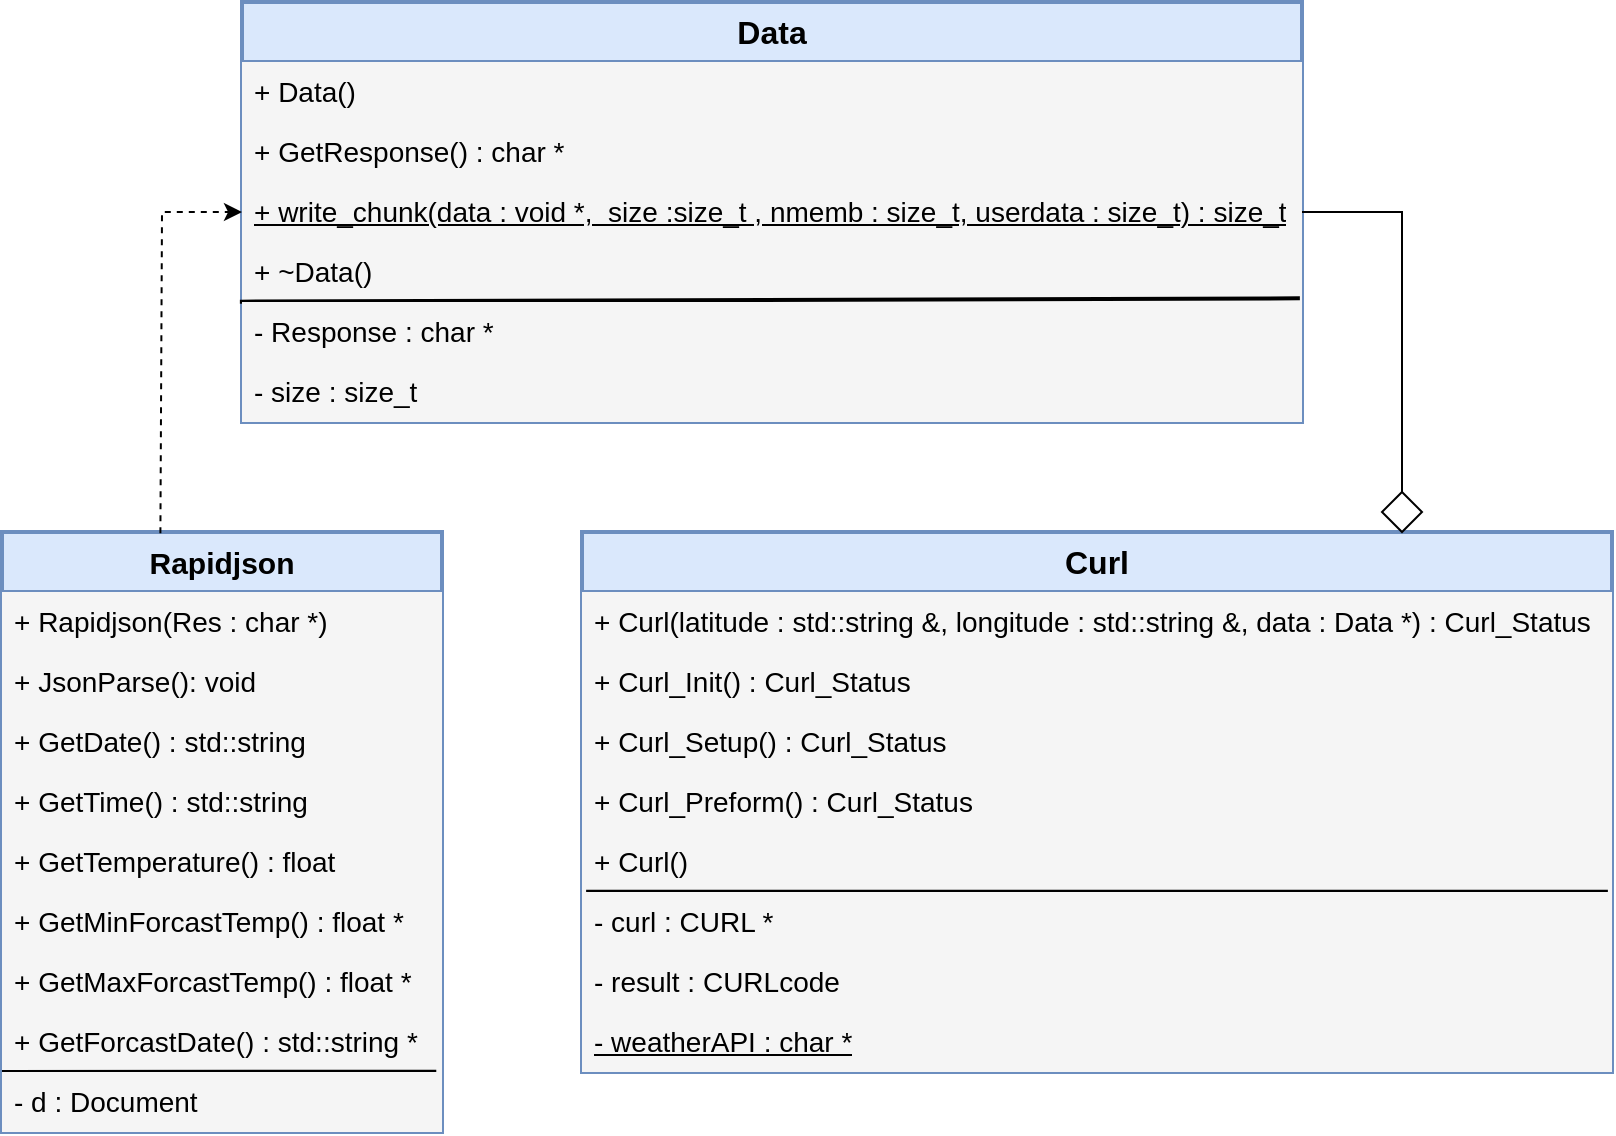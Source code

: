 <mxfile version="24.4.8" type="device">
  <diagram name="Page-1" id="SL3-pKhC1T-OUthzZoxt">
    <mxGraphModel dx="927" dy="573" grid="1" gridSize="10" guides="1" tooltips="1" connect="1" arrows="1" fold="1" page="1" pageScale="1" pageWidth="850" pageHeight="1100" math="0" shadow="0">
      <root>
        <mxCell id="0" />
        <mxCell id="1" parent="0" />
        <mxCell id="siNIbU0pzGiGCjO3MmFP-1" value="&lt;b&gt;&lt;font style=&quot;font-size: 15px;&quot;&gt;Rapidjson&lt;/font&gt;&lt;/b&gt;" style="swimlane;fontStyle=0;childLayout=stackLayout;horizontal=1;startSize=30;horizontalStack=0;resizeParent=1;resizeParentMax=0;resizeLast=0;collapsible=1;marginBottom=0;whiteSpace=wrap;html=1;fillColor=#dae8fc;strokeColor=#6c8ebf;strokeWidth=2;" vertex="1" parent="1">
          <mxGeometry x="60" y="315" width="220" height="300" as="geometry" />
        </mxCell>
        <mxCell id="siNIbU0pzGiGCjO3MmFP-2" value="+&amp;nbsp;Rapidjson(Res : char *)" style="text;strokeColor=none;fillColor=#f5f5f5;align=left;verticalAlign=middle;spacingLeft=4;spacingRight=4;overflow=hidden;points=[[0,0.5],[1,0.5]];portConstraint=eastwest;rotatable=0;whiteSpace=wrap;html=1;fontColor=#000000;fontSize=14;strokeWidth=2;" vertex="1" parent="siNIbU0pzGiGCjO3MmFP-1">
          <mxGeometry y="30" width="220" height="30" as="geometry" />
        </mxCell>
        <mxCell id="siNIbU0pzGiGCjO3MmFP-21" value="+&amp;nbsp;JsonParse(): void" style="text;strokeColor=none;fillColor=#f5f5f5;align=left;verticalAlign=middle;spacingLeft=4;spacingRight=4;overflow=hidden;points=[[0,0.5],[1,0.5]];portConstraint=eastwest;rotatable=0;whiteSpace=wrap;html=1;fontColor=#000000;fontSize=14;strokeWidth=2;" vertex="1" parent="siNIbU0pzGiGCjO3MmFP-1">
          <mxGeometry y="60" width="220" height="30" as="geometry" />
        </mxCell>
        <mxCell id="siNIbU0pzGiGCjO3MmFP-26" value="+ GetDate() : std::string" style="text;strokeColor=none;fillColor=#f5f5f5;align=left;verticalAlign=middle;spacingLeft=4;spacingRight=4;overflow=hidden;points=[[0,0.5],[1,0.5]];portConstraint=eastwest;rotatable=0;whiteSpace=wrap;html=1;fontColor=#000000;fontSize=14;strokeWidth=2;" vertex="1" parent="siNIbU0pzGiGCjO3MmFP-1">
          <mxGeometry y="90" width="220" height="30" as="geometry" />
        </mxCell>
        <mxCell id="siNIbU0pzGiGCjO3MmFP-25" value="+&amp;nbsp;GetTime() : std::string" style="text;strokeColor=none;fillColor=#f5f5f5;align=left;verticalAlign=middle;spacingLeft=4;spacingRight=4;overflow=hidden;points=[[0,0.5],[1,0.5]];portConstraint=eastwest;rotatable=0;whiteSpace=wrap;html=1;fontColor=#000000;fontSize=14;strokeWidth=2;" vertex="1" parent="siNIbU0pzGiGCjO3MmFP-1">
          <mxGeometry y="120" width="220" height="30" as="geometry" />
        </mxCell>
        <mxCell id="siNIbU0pzGiGCjO3MmFP-24" value="+&amp;nbsp;GetTemperature() : float" style="text;strokeColor=none;fillColor=#f5f5f5;align=left;verticalAlign=middle;spacingLeft=4;spacingRight=4;overflow=hidden;points=[[0,0.5],[1,0.5]];portConstraint=eastwest;rotatable=0;whiteSpace=wrap;html=1;fontColor=#000000;fontSize=14;strokeWidth=2;" vertex="1" parent="siNIbU0pzGiGCjO3MmFP-1">
          <mxGeometry y="150" width="220" height="30" as="geometry" />
        </mxCell>
        <mxCell id="siNIbU0pzGiGCjO3MmFP-23" value="+&amp;nbsp;GetMinForcastTemp() : float *" style="text;strokeColor=none;fillColor=#f5f5f5;align=left;verticalAlign=middle;spacingLeft=4;spacingRight=4;overflow=hidden;points=[[0,0.5],[1,0.5]];portConstraint=eastwest;rotatable=0;whiteSpace=wrap;html=1;fontColor=#000000;fontSize=14;strokeWidth=2;" vertex="1" parent="siNIbU0pzGiGCjO3MmFP-1">
          <mxGeometry y="180" width="220" height="30" as="geometry" />
        </mxCell>
        <mxCell id="siNIbU0pzGiGCjO3MmFP-22" value="+&amp;nbsp;GetMaxForcastTemp() : float *" style="text;strokeColor=none;fillColor=#f5f5f5;align=left;verticalAlign=middle;spacingLeft=4;spacingRight=4;overflow=hidden;points=[[0,0.5],[1,0.5]];portConstraint=eastwest;rotatable=0;whiteSpace=wrap;html=1;fontColor=#000000;fontSize=14;strokeWidth=2;" vertex="1" parent="siNIbU0pzGiGCjO3MmFP-1">
          <mxGeometry y="210" width="220" height="30" as="geometry" />
        </mxCell>
        <mxCell id="siNIbU0pzGiGCjO3MmFP-3" value="+&amp;nbsp;GetForcastDate() : std::string *" style="text;strokeColor=none;fillColor=#f5f5f5;align=left;verticalAlign=middle;spacingLeft=4;spacingRight=4;overflow=hidden;points=[[0,0.5],[1,0.5]];portConstraint=eastwest;rotatable=0;whiteSpace=wrap;html=1;fontColor=#000000;fontSize=14;strokeWidth=2;" vertex="1" parent="siNIbU0pzGiGCjO3MmFP-1">
          <mxGeometry y="240" width="220" height="30" as="geometry" />
        </mxCell>
        <mxCell id="siNIbU0pzGiGCjO3MmFP-39" value="" style="endArrow=none;html=1;rounded=0;strokeWidth=2;entryX=0.987;entryY=-0.006;entryDx=0;entryDy=0;entryPerimeter=0;" edge="1" parent="siNIbU0pzGiGCjO3MmFP-1" target="siNIbU0pzGiGCjO3MmFP-4">
          <mxGeometry width="50" height="50" relative="1" as="geometry">
            <mxPoint y="270" as="sourcePoint" />
            <mxPoint x="210" y="268" as="targetPoint" />
          </mxGeometry>
        </mxCell>
        <mxCell id="siNIbU0pzGiGCjO3MmFP-4" value="- d : Document" style="text;strokeColor=none;fillColor=#f5f5f5;align=left;verticalAlign=middle;spacingLeft=4;spacingRight=4;overflow=hidden;points=[[0,0.5],[1,0.5]];portConstraint=eastwest;rotatable=0;whiteSpace=wrap;html=1;fontColor=#000000;fontSize=14;strokeWidth=2;" vertex="1" parent="siNIbU0pzGiGCjO3MmFP-1">
          <mxGeometry y="270" width="220" height="30" as="geometry" />
        </mxCell>
        <mxCell id="siNIbU0pzGiGCjO3MmFP-5" value="&lt;font size=&quot;1&quot; style=&quot;&quot;&gt;&lt;b style=&quot;font-size: 16px;&quot;&gt;Curl&lt;/b&gt;&lt;/font&gt;" style="swimlane;fontStyle=0;childLayout=stackLayout;horizontal=1;startSize=30;horizontalStack=0;resizeParent=1;resizeParentMax=0;resizeLast=0;collapsible=1;marginBottom=0;whiteSpace=wrap;html=1;fillColor=#dae8fc;strokeColor=#6c8ebf;strokeWidth=2;" vertex="1" parent="1">
          <mxGeometry x="350" y="315" width="515" height="270" as="geometry" />
        </mxCell>
        <mxCell id="siNIbU0pzGiGCjO3MmFP-17" value="+ Curl(latitude : std::string &amp;amp;, longitude : std::string &amp;amp;, data : Data *) :&amp;nbsp;Curl_Status" style="text;strokeColor=none;fillColor=#f5f5f5;align=left;verticalAlign=middle;spacingLeft=4;spacingRight=4;overflow=hidden;points=[[0,0.5],[1,0.5]];portConstraint=eastwest;rotatable=0;whiteSpace=wrap;html=1;fontColor=#000000;fontSize=14;strokeWidth=2;" vertex="1" parent="siNIbU0pzGiGCjO3MmFP-5">
          <mxGeometry y="30" width="515" height="30" as="geometry" />
        </mxCell>
        <mxCell id="siNIbU0pzGiGCjO3MmFP-16" value="+ Curl_Init() : Curl_Status" style="text;strokeColor=none;fillColor=#f5f5f5;align=left;verticalAlign=middle;spacingLeft=4;spacingRight=4;overflow=hidden;points=[[0,0.5],[1,0.5]];portConstraint=eastwest;rotatable=0;whiteSpace=wrap;html=1;fontColor=#000000;fontSize=14;strokeWidth=2;" vertex="1" parent="siNIbU0pzGiGCjO3MmFP-5">
          <mxGeometry y="60" width="515" height="30" as="geometry" />
        </mxCell>
        <mxCell id="siNIbU0pzGiGCjO3MmFP-18" value="+ Curl_Setup() : Curl_Status" style="text;strokeColor=none;fillColor=#f5f5f5;align=left;verticalAlign=middle;spacingLeft=4;spacingRight=4;overflow=hidden;points=[[0,0.5],[1,0.5]];portConstraint=eastwest;rotatable=0;whiteSpace=wrap;html=1;fontColor=#000000;fontSize=14;strokeWidth=2;" vertex="1" parent="siNIbU0pzGiGCjO3MmFP-5">
          <mxGeometry y="90" width="515" height="30" as="geometry" />
        </mxCell>
        <mxCell id="siNIbU0pzGiGCjO3MmFP-19" value="+ Curl_Preform() : Curl_Status&amp;nbsp;" style="text;strokeColor=none;fillColor=#f5f5f5;align=left;verticalAlign=middle;spacingLeft=4;spacingRight=4;overflow=hidden;points=[[0,0.5],[1,0.5]];portConstraint=eastwest;rotatable=0;whiteSpace=wrap;html=1;fontColor=#000000;fontSize=14;strokeWidth=2;" vertex="1" parent="siNIbU0pzGiGCjO3MmFP-5">
          <mxGeometry y="120" width="515" height="30" as="geometry" />
        </mxCell>
        <mxCell id="siNIbU0pzGiGCjO3MmFP-20" value="+&amp;nbsp;Curl()" style="text;strokeColor=none;fillColor=#f5f5f5;align=left;verticalAlign=middle;spacingLeft=4;spacingRight=4;overflow=hidden;points=[[0,0.5],[1,0.5]];portConstraint=eastwest;rotatable=0;whiteSpace=wrap;html=1;fontColor=#000000;fontSize=14;strokeWidth=2;" vertex="1" parent="siNIbU0pzGiGCjO3MmFP-5">
          <mxGeometry y="150" width="515" height="30" as="geometry" />
        </mxCell>
        <mxCell id="siNIbU0pzGiGCjO3MmFP-38" value="" style="endArrow=none;html=1;rounded=0;strokeWidth=2;entryX=0.996;entryY=-0.006;entryDx=0;entryDy=0;entryPerimeter=0;exitX=0.004;exitY=-0.006;exitDx=0;exitDy=0;exitPerimeter=0;" edge="1" parent="siNIbU0pzGiGCjO3MmFP-5" source="siNIbU0pzGiGCjO3MmFP-6" target="siNIbU0pzGiGCjO3MmFP-6">
          <mxGeometry width="50" height="50" relative="1" as="geometry">
            <mxPoint y="182" as="sourcePoint" />
            <mxPoint x="530" y="180" as="targetPoint" />
          </mxGeometry>
        </mxCell>
        <mxCell id="siNIbU0pzGiGCjO3MmFP-6" value="-&amp;nbsp;curl : CURL *" style="text;strokeColor=none;fillColor=#f5f5f5;align=left;verticalAlign=middle;spacingLeft=4;spacingRight=4;overflow=hidden;points=[[0,0.5],[1,0.5]];portConstraint=eastwest;rotatable=0;whiteSpace=wrap;html=1;fontColor=#000000;fontSize=14;strokeWidth=2;" vertex="1" parent="siNIbU0pzGiGCjO3MmFP-5">
          <mxGeometry y="180" width="515" height="30" as="geometry" />
        </mxCell>
        <mxCell id="siNIbU0pzGiGCjO3MmFP-7" value="-&amp;nbsp;result : CURLcode" style="text;strokeColor=none;fillColor=#f5f5f5;align=left;verticalAlign=middle;spacingLeft=4;spacingRight=4;overflow=hidden;points=[[0,0.5],[1,0.5]];portConstraint=eastwest;rotatable=0;whiteSpace=wrap;html=1;fontColor=#000000;fontSize=14;strokeWidth=2;" vertex="1" parent="siNIbU0pzGiGCjO3MmFP-5">
          <mxGeometry y="210" width="515" height="30" as="geometry" />
        </mxCell>
        <mxCell id="siNIbU0pzGiGCjO3MmFP-8" value="&lt;u&gt;-&amp;nbsp;weatherAPI : char *&lt;/u&gt;" style="text;strokeColor=none;fillColor=#f5f5f5;align=left;verticalAlign=middle;spacingLeft=4;spacingRight=4;overflow=hidden;points=[[0,0.5],[1,0.5]];portConstraint=eastwest;rotatable=0;whiteSpace=wrap;html=1;fontColor=#000000;fontSize=14;strokeWidth=2;" vertex="1" parent="siNIbU0pzGiGCjO3MmFP-5">
          <mxGeometry y="240" width="515" height="30" as="geometry" />
        </mxCell>
        <mxCell id="siNIbU0pzGiGCjO3MmFP-9" value="&lt;font style=&quot;font-size: 16px;&quot;&gt;&lt;b&gt;Data&lt;/b&gt;&lt;/font&gt;" style="swimlane;fontStyle=0;childLayout=stackLayout;horizontal=1;startSize=30;horizontalStack=0;resizeParent=1;resizeParentMax=0;resizeLast=0;collapsible=1;marginBottom=0;whiteSpace=wrap;html=1;fillColor=#dae8fc;strokeColor=#6c8ebf;strokeWidth=2;" vertex="1" parent="1">
          <mxGeometry x="180" y="50" width="530" height="210" as="geometry" />
        </mxCell>
        <mxCell id="siNIbU0pzGiGCjO3MmFP-12" value="+ Data()" style="text;strokeColor=none;fillColor=#f5f5f5;align=left;verticalAlign=middle;spacingLeft=4;spacingRight=4;overflow=hidden;points=[[0,0.5],[1,0.5]];portConstraint=eastwest;rotatable=0;whiteSpace=wrap;html=1;fontColor=#000000;fontSize=14;strokeWidth=2;" vertex="1" parent="siNIbU0pzGiGCjO3MmFP-9">
          <mxGeometry y="30" width="530" height="30" as="geometry" />
        </mxCell>
        <mxCell id="siNIbU0pzGiGCjO3MmFP-13" value="+&amp;nbsp;GetResponse() : char *" style="text;strokeColor=none;fillColor=#f5f5f5;align=left;verticalAlign=middle;spacingLeft=4;spacingRight=4;overflow=hidden;points=[[0,0.5],[1,0.5]];portConstraint=eastwest;rotatable=0;whiteSpace=wrap;html=1;fontColor=#000000;fontSize=14;strokeWidth=2;" vertex="1" parent="siNIbU0pzGiGCjO3MmFP-9">
          <mxGeometry y="60" width="530" height="30" as="geometry" />
        </mxCell>
        <mxCell id="siNIbU0pzGiGCjO3MmFP-14" value="&lt;u style=&quot;font-size: 14px;&quot;&gt;+ write_chunk(data : void *,&amp;nbsp; size :size_t , nmemb : size_t, userdata : size_t) :&amp;nbsp;size_t&lt;/u&gt;" style="text;strokeColor=none;fillColor=#f5f5f5;align=left;verticalAlign=middle;spacingLeft=4;spacingRight=4;overflow=hidden;points=[[0,0.5],[1,0.5]];portConstraint=eastwest;rotatable=0;whiteSpace=wrap;html=1;fontColor=#000000;fontSize=14;strokeWidth=2;" vertex="1" parent="siNIbU0pzGiGCjO3MmFP-9">
          <mxGeometry y="90" width="530" height="30" as="geometry" />
        </mxCell>
        <mxCell id="siNIbU0pzGiGCjO3MmFP-31" value="" style="endArrow=none;html=1;rounded=0;strokeWidth=2;" edge="1" parent="siNIbU0pzGiGCjO3MmFP-9">
          <mxGeometry width="50" height="50" relative="1" as="geometry">
            <mxPoint x="190" y="180" as="sourcePoint" />
            <mxPoint x="240" y="130" as="targetPoint" />
          </mxGeometry>
        </mxCell>
        <mxCell id="siNIbU0pzGiGCjO3MmFP-32" value="" style="endArrow=none;html=1;rounded=0;strokeWidth=2;entryX=0.995;entryY=-0.006;entryDx=0;entryDy=0;entryPerimeter=0;" edge="1" parent="siNIbU0pzGiGCjO3MmFP-9" target="siNIbU0pzGiGCjO3MmFP-10">
          <mxGeometry width="50" height="50" relative="1" as="geometry">
            <mxPoint x="220" y="170" as="sourcePoint" />
            <mxPoint x="270" y="120" as="targetPoint" />
          </mxGeometry>
        </mxCell>
        <mxCell id="siNIbU0pzGiGCjO3MmFP-15" value="+ ~Data()" style="text;strokeColor=none;fillColor=#f5f5f5;align=left;verticalAlign=middle;spacingLeft=4;spacingRight=4;overflow=hidden;points=[[0,0.5],[1,0.5]];portConstraint=eastwest;rotatable=0;whiteSpace=wrap;html=1;fontColor=#000000;fontSize=14;strokeWidth=2;" vertex="1" parent="siNIbU0pzGiGCjO3MmFP-9">
          <mxGeometry y="120" width="530" height="30" as="geometry" />
        </mxCell>
        <mxCell id="siNIbU0pzGiGCjO3MmFP-36" value="" style="endArrow=none;html=1;rounded=0;strokeWidth=2;entryX=0.998;entryY=-0.061;entryDx=0;entryDy=0;entryPerimeter=0;exitX=-0.002;exitY=-0.006;exitDx=0;exitDy=0;exitPerimeter=0;" edge="1" parent="siNIbU0pzGiGCjO3MmFP-9" source="siNIbU0pzGiGCjO3MmFP-10" target="siNIbU0pzGiGCjO3MmFP-10">
          <mxGeometry width="50" height="50" relative="1" as="geometry">
            <mxPoint x="200" y="170" as="sourcePoint" />
            <mxPoint x="250" y="120" as="targetPoint" />
          </mxGeometry>
        </mxCell>
        <mxCell id="siNIbU0pzGiGCjO3MmFP-10" value="&lt;div style=&quot;font-size: 14px;&quot;&gt;- Response : char *&lt;/div&gt;" style="text;strokeColor=none;fillColor=#f5f5f5;align=left;verticalAlign=middle;spacingLeft=4;spacingRight=4;overflow=hidden;points=[[0,0.5],[1,0.5]];portConstraint=eastwest;rotatable=0;whiteSpace=wrap;html=1;fontColor=#000000;fontSize=14;strokeWidth=2;" vertex="1" parent="siNIbU0pzGiGCjO3MmFP-9">
          <mxGeometry y="150" width="530" height="30" as="geometry" />
        </mxCell>
        <mxCell id="siNIbU0pzGiGCjO3MmFP-11" value="- size : size_t" style="text;strokeColor=none;fillColor=#f5f5f5;align=left;verticalAlign=middle;spacingLeft=4;spacingRight=4;overflow=hidden;points=[[0,0.5],[1,0.5]];portConstraint=eastwest;rotatable=0;whiteSpace=wrap;html=1;fontColor=#000000;fontSize=14;strokeWidth=2;" vertex="1" parent="siNIbU0pzGiGCjO3MmFP-9">
          <mxGeometry y="180" width="530" height="30" as="geometry" />
        </mxCell>
        <mxCell id="siNIbU0pzGiGCjO3MmFP-27" value="" style="endArrow=none;html=1;rounded=0;entryX=1;entryY=0.5;entryDx=0;entryDy=0;exitX=0.5;exitY=0;exitDx=0;exitDy=0;" edge="1" parent="1" source="siNIbU0pzGiGCjO3MmFP-28" target="siNIbU0pzGiGCjO3MmFP-14">
          <mxGeometry width="50" height="50" relative="1" as="geometry">
            <mxPoint x="760" y="280" as="sourcePoint" />
            <mxPoint x="770" y="180" as="targetPoint" />
            <Array as="points">
              <mxPoint x="760" y="155" />
            </Array>
          </mxGeometry>
        </mxCell>
        <mxCell id="siNIbU0pzGiGCjO3MmFP-28" value="" style="rhombus;whiteSpace=wrap;html=1;" vertex="1" parent="1">
          <mxGeometry x="750" y="295" width="20" height="20" as="geometry" />
        </mxCell>
        <mxCell id="siNIbU0pzGiGCjO3MmFP-30" value="" style="endArrow=classic;html=1;rounded=0;entryX=0;entryY=0.5;entryDx=0;entryDy=0;exitX=0.36;exitY=0.002;exitDx=0;exitDy=0;exitPerimeter=0;dashed=1;" edge="1" parent="1" source="siNIbU0pzGiGCjO3MmFP-1" target="siNIbU0pzGiGCjO3MmFP-14">
          <mxGeometry width="50" height="50" relative="1" as="geometry">
            <mxPoint x="80" y="250" as="sourcePoint" />
            <mxPoint x="130" y="200" as="targetPoint" />
            <Array as="points">
              <mxPoint x="140" y="155" />
            </Array>
          </mxGeometry>
        </mxCell>
      </root>
    </mxGraphModel>
  </diagram>
</mxfile>
